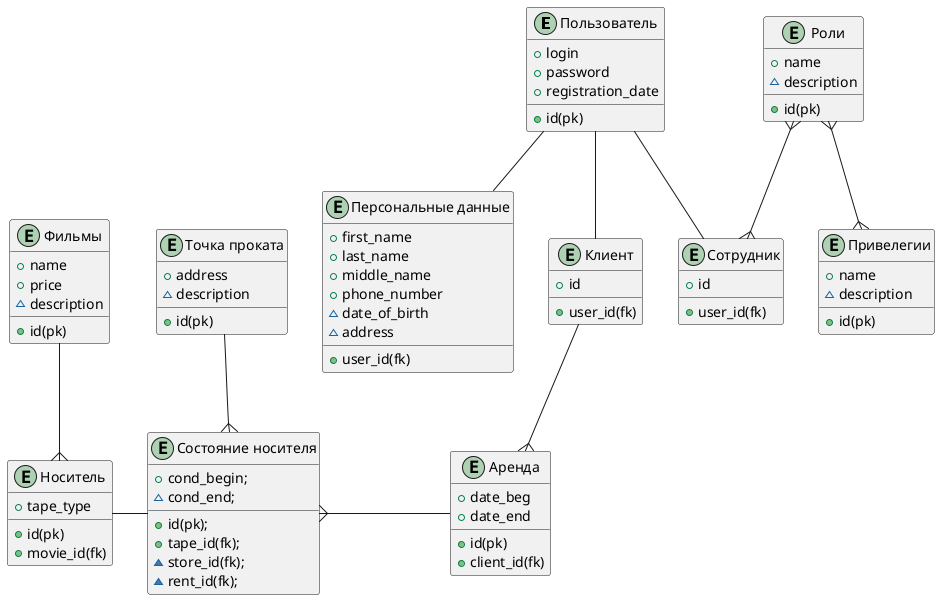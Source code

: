 @startuml concept

entity user as "Пользователь" {
  +id(pk)
  +login
  +password
  +registration_date
} 
entity personal_data as "Персональные данные" {
  +first_name
  +last_name
  +middle_name
  +phone_number
  ~date_of_birth
  ~address
  +user_id(fk)
}
entity role as "Роли" {
  +id(pk)
  +name
  ~description
}
entity privilege as "Привелегии" {
  +id(pk)
  +name
  ~description
}
entity movie as "Фильмы" {
  +id(pk)
  +name
  +price
  ~description
}
entity tape as "Носитель" {
  +id(pk)
  +movie_id(fk)
  +tape_type
}
entity tape_condition as "Состояние носителя" {
  +id(pk);
  +tape_id(fk);
  +cond_begin;
  ~cond_end;
  ~store_id(fk);
  ~rent_id(fk);
}
entity client as "Клиент" {
  +id
  +user_id(fk)
}
entity rent as "Аренда" {
  +id(pk)
  +date_beg
  +date_end
  +client_id(fk)
}
entity rental_store as "Точка проката" {
  +id(pk)
  +address
  ~description
}
entity employee as "Сотрудник" {
  +id
  +user_id(fk)
}

user -- personal_data
user -- client
user -- employee
client --{ rent
role }--{ privilege
role }--{ employee
tape }-u- movie
rent -l-{ tape_condition
rental_store --{ tape_condition
tape_condition -l- tape

@enduml